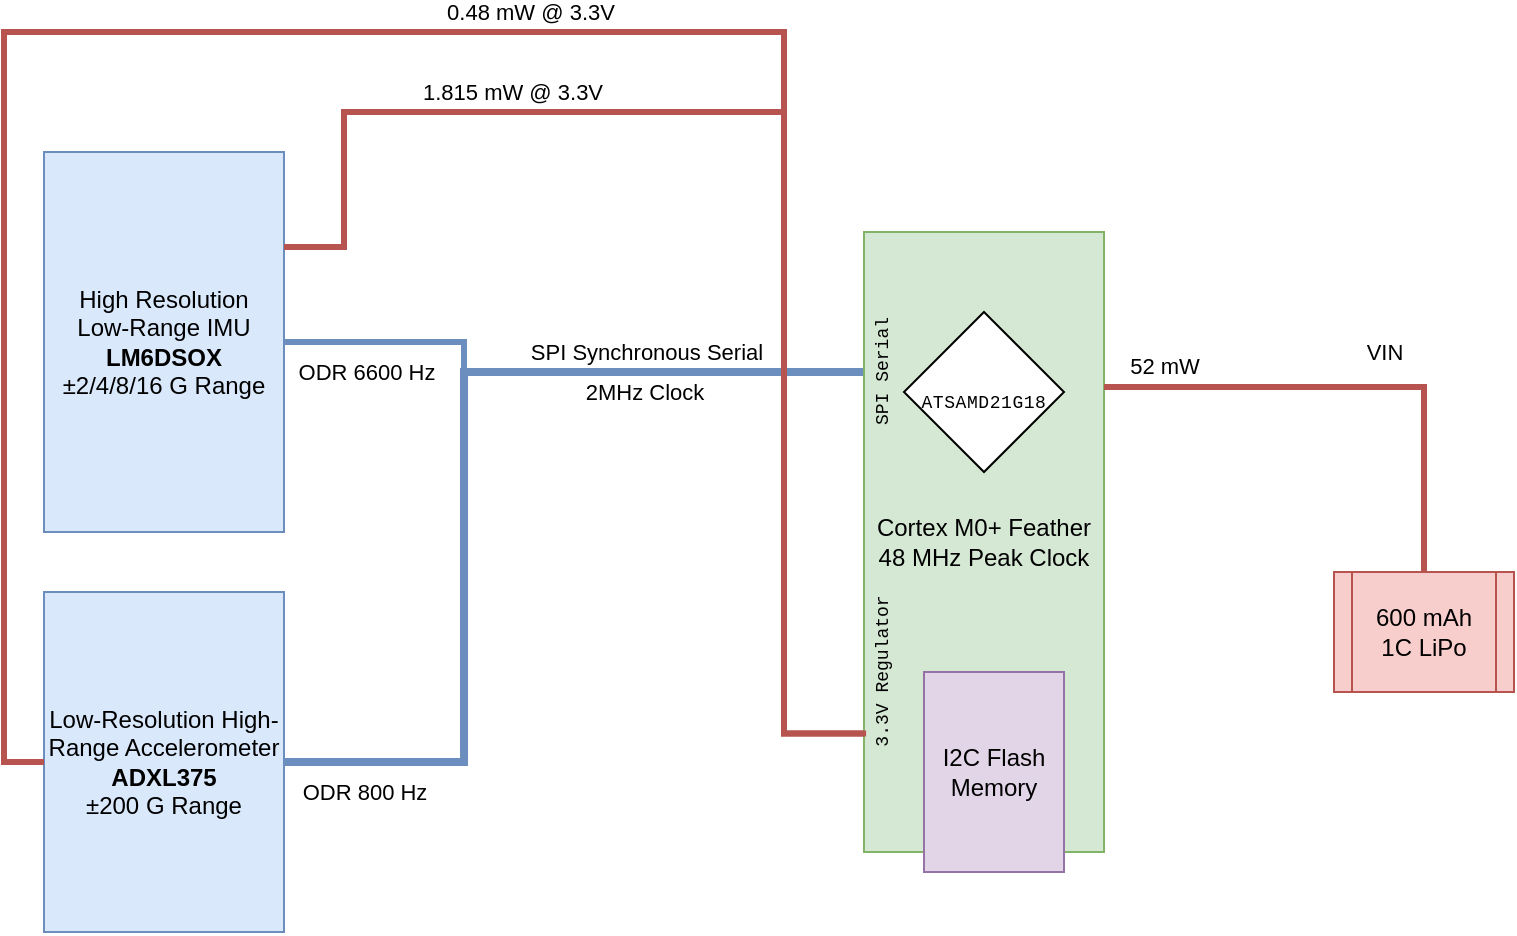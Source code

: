 <mxfile version="20.3.7" type="github">
  <diagram id="9PtypYjBhYBW2y5f75Z8" name="Page-1">
    <mxGraphModel dx="1006" dy="173" grid="1" gridSize="10" guides="1" tooltips="1" connect="1" arrows="1" fold="1" page="1" pageScale="1" pageWidth="850" pageHeight="1100" math="0" shadow="0">
      <root>
        <mxCell id="0" />
        <mxCell id="1" parent="0" />
        <mxCell id="o8rjoo6xaxwGKhyFrDOh-4" style="edgeStyle=orthogonalEdgeStyle;rounded=0;orthogonalLoop=1;jettySize=auto;html=1;exitX=1;exitY=0.5;exitDx=0;exitDy=0;entryX=0.083;entryY=0.226;entryDx=0;entryDy=0;entryPerimeter=0;fillColor=#dae8fc;strokeColor=#6c8ebf;strokeWidth=3;endArrow=none;endFill=0;" parent="1" source="o8rjoo6xaxwGKhyFrDOh-1" target="o8rjoo6xaxwGKhyFrDOh-3" edge="1">
          <mxGeometry relative="1" as="geometry">
            <Array as="points">
              <mxPoint x="150" y="215" />
              <mxPoint x="150" y="230" />
            </Array>
          </mxGeometry>
        </mxCell>
        <mxCell id="J-fSHl9zoMlPTrOR2JYS-4" value="ODR 6600 Hz" style="edgeLabel;html=1;align=center;verticalAlign=middle;resizable=0;points=[];" parent="o8rjoo6xaxwGKhyFrDOh-4" vertex="1" connectable="0">
          <mxGeometry x="-0.775" y="2" relative="1" as="geometry">
            <mxPoint x="5" y="17" as="offset" />
          </mxGeometry>
        </mxCell>
        <mxCell id="o8rjoo6xaxwGKhyFrDOh-1" value="High Resolution&lt;br&gt;Low-Range IMU&lt;br&gt;&lt;b&gt;LM6DSOX&lt;/b&gt;&lt;br&gt;±2/4/8/16 G Range" style="rounded=0;whiteSpace=wrap;html=1;fillColor=#dae8fc;strokeColor=#6c8ebf;" parent="1" vertex="1">
          <mxGeometry x="-60" y="120" width="120" height="190" as="geometry" />
        </mxCell>
        <mxCell id="o8rjoo6xaxwGKhyFrDOh-5" style="edgeStyle=orthogonalEdgeStyle;rounded=0;orthogonalLoop=1;jettySize=auto;html=1;exitX=1;exitY=0.5;exitDx=0;exitDy=0;fillColor=#dae8fc;strokeColor=#6c8ebf;strokeWidth=4;endArrow=none;endFill=0;" parent="1" source="o8rjoo6xaxwGKhyFrDOh-2" edge="1">
          <mxGeometry relative="1" as="geometry">
            <mxPoint x="350" y="230" as="targetPoint" />
            <Array as="points">
              <mxPoint x="150" y="425" />
              <mxPoint x="150" y="230" />
            </Array>
          </mxGeometry>
        </mxCell>
        <mxCell id="o8rjoo6xaxwGKhyFrDOh-6" value="SPI Synchronous Serial" style="edgeLabel;html=1;align=center;verticalAlign=middle;resizable=0;points=[];" parent="o8rjoo6xaxwGKhyFrDOh-5" vertex="1" connectable="0">
          <mxGeometry x="0.325" y="3" relative="1" as="geometry">
            <mxPoint x="54" y="-7" as="offset" />
          </mxGeometry>
        </mxCell>
        <mxCell id="o8rjoo6xaxwGKhyFrDOh-7" value="2MHz Clock" style="edgeLabel;html=1;align=center;verticalAlign=middle;resizable=0;points=[];" parent="o8rjoo6xaxwGKhyFrDOh-5" vertex="1" connectable="0">
          <mxGeometry x="0.39" y="1" relative="1" as="geometry">
            <mxPoint x="38" y="11" as="offset" />
          </mxGeometry>
        </mxCell>
        <mxCell id="o8rjoo6xaxwGKhyFrDOh-2" value="Low-Resolution High-Range Accelerometer&lt;br&gt;&lt;b&gt;ADXL375&lt;/b&gt;&lt;br&gt;±200 G Range" style="rounded=0;whiteSpace=wrap;html=1;fillColor=#dae8fc;strokeColor=#6c8ebf;" parent="1" vertex="1">
          <mxGeometry x="-60" y="340" width="120" height="170" as="geometry" />
        </mxCell>
        <mxCell id="o8rjoo6xaxwGKhyFrDOh-3" value="Cortex M0+ Feather&lt;br&gt;48 MHz Peak Clock&lt;br&gt;" style="rounded=0;whiteSpace=wrap;html=1;fillColor=#d5e8d4;strokeColor=#82b366;" parent="1" vertex="1">
          <mxGeometry x="350" y="160" width="120" height="310" as="geometry" />
        </mxCell>
        <mxCell id="J-fSHl9zoMlPTrOR2JYS-1" value="I2C Flash Memory" style="rounded=0;whiteSpace=wrap;html=1;fillColor=#e1d5e7;strokeColor=#9673a6;" parent="1" vertex="1">
          <mxGeometry x="380" y="380" width="70" height="100" as="geometry" />
        </mxCell>
        <mxCell id="J-fSHl9zoMlPTrOR2JYS-9" value="ODR 800 Hz" style="edgeLabel;html=1;align=center;verticalAlign=middle;resizable=0;points=[];" parent="1" vertex="1" connectable="0">
          <mxGeometry x="100.004" y="440" as="geometry" />
        </mxCell>
        <mxCell id="J-fSHl9zoMlPTrOR2JYS-11" value="VIN" style="edgeStyle=orthogonalEdgeStyle;rounded=0;orthogonalLoop=1;jettySize=auto;html=1;exitX=0.5;exitY=0;exitDx=0;exitDy=0;entryX=1;entryY=0.25;entryDx=0;entryDy=0;strokeWidth=3;endArrow=none;endFill=0;fillColor=#f8cecc;strokeColor=#b85450;" parent="1" source="J-fSHl9zoMlPTrOR2JYS-10" target="o8rjoo6xaxwGKhyFrDOh-3" edge="1">
          <mxGeometry x="-0.109" y="-18" relative="1" as="geometry">
            <mxPoint as="offset" />
          </mxGeometry>
        </mxCell>
        <mxCell id="J-fSHl9zoMlPTrOR2JYS-23" value="52 mW" style="edgeLabel;html=1;align=center;verticalAlign=middle;resizable=0;points=[];" parent="J-fSHl9zoMlPTrOR2JYS-11" vertex="1" connectable="0">
          <mxGeometry x="0.588" y="-3" relative="1" as="geometry">
            <mxPoint x="-22" y="-8" as="offset" />
          </mxGeometry>
        </mxCell>
        <mxCell id="J-fSHl9zoMlPTrOR2JYS-24" style="edgeStyle=orthogonalEdgeStyle;rounded=0;orthogonalLoop=1;jettySize=auto;html=1;entryX=0;entryY=0.5;entryDx=0;entryDy=0;strokeWidth=3;endArrow=none;endFill=0;fillColor=#f8cecc;strokeColor=#b85450;exitX=0.192;exitY=0.053;exitDx=0;exitDy=0;exitPerimeter=0;" parent="1" source="jtvHjVUpYxaJxIaI45h--6" target="o8rjoo6xaxwGKhyFrDOh-2" edge="1">
          <mxGeometry relative="1" as="geometry">
            <Array as="points">
              <mxPoint x="310" y="411" />
              <mxPoint x="310" y="60" />
              <mxPoint x="-80" y="60" />
              <mxPoint x="-80" y="425" />
            </Array>
          </mxGeometry>
        </mxCell>
        <mxCell id="J-fSHl9zoMlPTrOR2JYS-26" value="0.48 mW @ 3.3V" style="edgeLabel;html=1;align=center;verticalAlign=middle;resizable=0;points=[];" parent="J-fSHl9zoMlPTrOR2JYS-24" vertex="1" connectable="0">
          <mxGeometry x="0.008" relative="1" as="geometry">
            <mxPoint x="69" y="-10" as="offset" />
          </mxGeometry>
        </mxCell>
        <mxCell id="J-fSHl9zoMlPTrOR2JYS-10" value="600 mAh&lt;br&gt;1C LiPo" style="shape=process;whiteSpace=wrap;html=1;backgroundOutline=1;fillColor=#f8cecc;strokeColor=#b85450;" parent="1" vertex="1">
          <mxGeometry x="585" y="330" width="90" height="60" as="geometry" />
        </mxCell>
        <mxCell id="J-fSHl9zoMlPTrOR2JYS-18" style="edgeStyle=orthogonalEdgeStyle;rounded=0;orthogonalLoop=1;jettySize=auto;html=1;entryX=1;entryY=0.25;entryDx=0;entryDy=0;strokeWidth=3;endArrow=none;endFill=0;fillColor=#f8cecc;strokeColor=#b85450;exitX=0.192;exitY=-0.008;exitDx=0;exitDy=0;exitPerimeter=0;" parent="1" target="o8rjoo6xaxwGKhyFrDOh-1" edge="1" source="jtvHjVUpYxaJxIaI45h--6">
          <mxGeometry relative="1" as="geometry">
            <mxPoint x="340" y="410" as="sourcePoint" />
            <Array as="points">
              <mxPoint x="310" y="411" />
              <mxPoint x="310" y="100" />
              <mxPoint x="90" y="100" />
              <mxPoint x="90" y="168" />
            </Array>
          </mxGeometry>
        </mxCell>
        <mxCell id="J-fSHl9zoMlPTrOR2JYS-19" value="1.815 mW @ 3.3V" style="edgeLabel;html=1;align=center;verticalAlign=middle;resizable=0;points=[];" parent="J-fSHl9zoMlPTrOR2JYS-18" vertex="1" connectable="0">
          <mxGeometry x="0.275" y="-1" relative="1" as="geometry">
            <mxPoint x="-61" y="-9" as="offset" />
          </mxGeometry>
        </mxCell>
        <mxCell id="jtvHjVUpYxaJxIaI45h--1" value="&lt;p style=&quot;&quot;&gt;&lt;span style=&quot;letter-spacing: 0.28px; text-align: left;&quot;&gt;&lt;font face=&quot;Courier New&quot; style=&quot;font-size: 9px;&quot;&gt;ATSAMD21G18&lt;/font&gt;&lt;/span&gt;&lt;/p&gt;" style="rhombus;whiteSpace=wrap;html=1;fontSize=20;fillColor=default;" vertex="1" parent="1">
          <mxGeometry x="370" y="200" width="80" height="80" as="geometry" />
        </mxCell>
        <mxCell id="jtvHjVUpYxaJxIaI45h--4" value="SPI Serial" style="text;html=1;align=center;verticalAlign=middle;resizable=0;points=[];autosize=1;strokeColor=none;fillColor=none;fontSize=9;fontFamily=Courier New;rotation=-90;" vertex="1" parent="1">
          <mxGeometry x="320" y="220" width="80" height="20" as="geometry" />
        </mxCell>
        <mxCell id="jtvHjVUpYxaJxIaI45h--6" value="3.3V Regulator" style="text;html=1;align=center;verticalAlign=middle;resizable=0;points=[];autosize=1;strokeColor=none;fillColor=none;fontSize=9;fontFamily=Courier New;rotation=-90;" vertex="1" parent="1">
          <mxGeometry x="310" y="370" width="100" height="20" as="geometry" />
        </mxCell>
      </root>
    </mxGraphModel>
  </diagram>
</mxfile>
